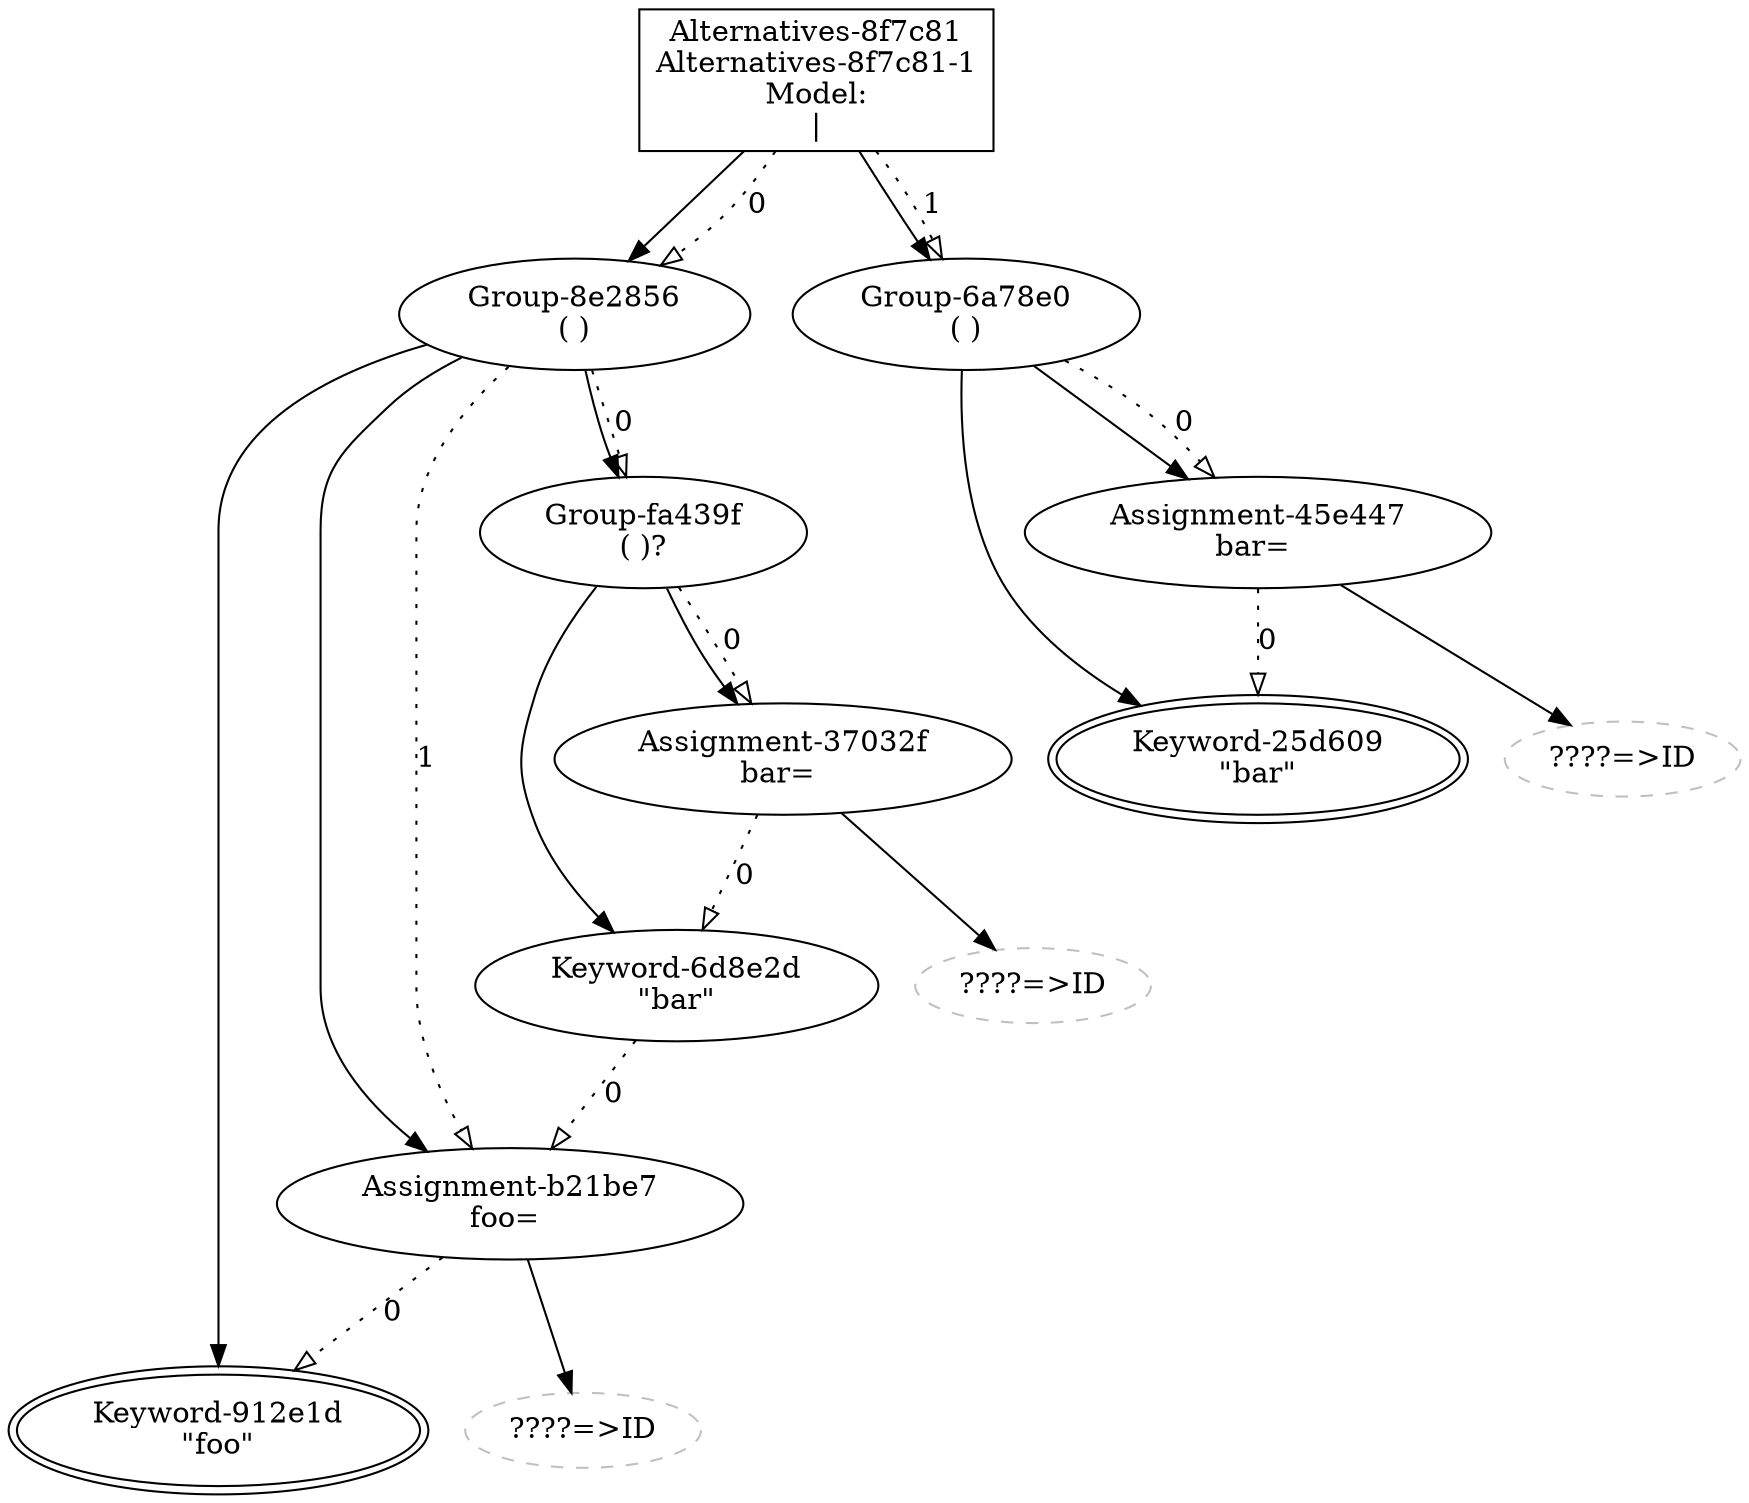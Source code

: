 ## This is a Graphviz .dot file (http://www.graphviz.org/)
## You can use the command 'dot -Tpdf this.dot > out.pdf' to render it.
digraph G {
alternatives4321717 [shape=record,label="Alternatives-8f7c81\nAlternatives-8f7c81-1\nModel:\n\|"];
group6541406 [label="Group-8e2856\n( )"];
keyword318315 [label="Keyword-912e1d\n\"foo\"",peripheries=2];
assignment14776286 [label="Assignment-b21be7\nfoo= "];
rulecall8695563 [color=grey,label="????=>ID",style=dashed];
group14327 [label="Group-fa439f\n( )?"];
keyword5912996 [label="Keyword-6d8e2d\n\"bar\""];
assignment8280409 [label="Assignment-37032f\nbar= "];
rulecall1834498 [color=grey,label="????=>ID",style=dashed];
group12666441 [label="Group-6a78e0\n( )"];
keyword15564205 [label="Keyword-25d609\n\"bar\"",peripheries=2];
assignment14035182 [label="Assignment-45e447\nbar= "];
rulecall1656871 [color=grey,label="????=>ID",style=dashed];
group6541406->keyword318315 [];
assignment14776286->rulecall8695563 [];
assignment14776286->keyword318315 [label=0,style=dotted,arrowhead=onormal];
group6541406->assignment14776286 [];
keyword5912996->assignment14776286 [label=0,style=dotted,arrowhead=onormal];
group14327->keyword5912996 [];
assignment8280409->rulecall1834498 [];
assignment8280409->keyword5912996 [label=0,style=dotted,arrowhead=onormal];
group14327->assignment8280409 [];
group14327->assignment8280409 [label=0,style=dotted,arrowhead=onormal];
group6541406->group14327 [];
group6541406->group14327 [label=0,style=dotted,arrowhead=onormal];
group6541406->assignment14776286 [label=1,style=dotted,arrowhead=onormal];
alternatives4321717->group6541406 [];
group12666441->keyword15564205 [];
assignment14035182->rulecall1656871 [];
assignment14035182->keyword15564205 [label=0,style=dotted,arrowhead=onormal];
group12666441->assignment14035182 [];
group12666441->assignment14035182 [label=0,style=dotted,arrowhead=onormal];
alternatives4321717->group12666441 [];
alternatives4321717->group6541406 [label=0,style=dotted,arrowhead=onormal];
alternatives4321717->group12666441 [label=1,style=dotted,arrowhead=onormal];
}

